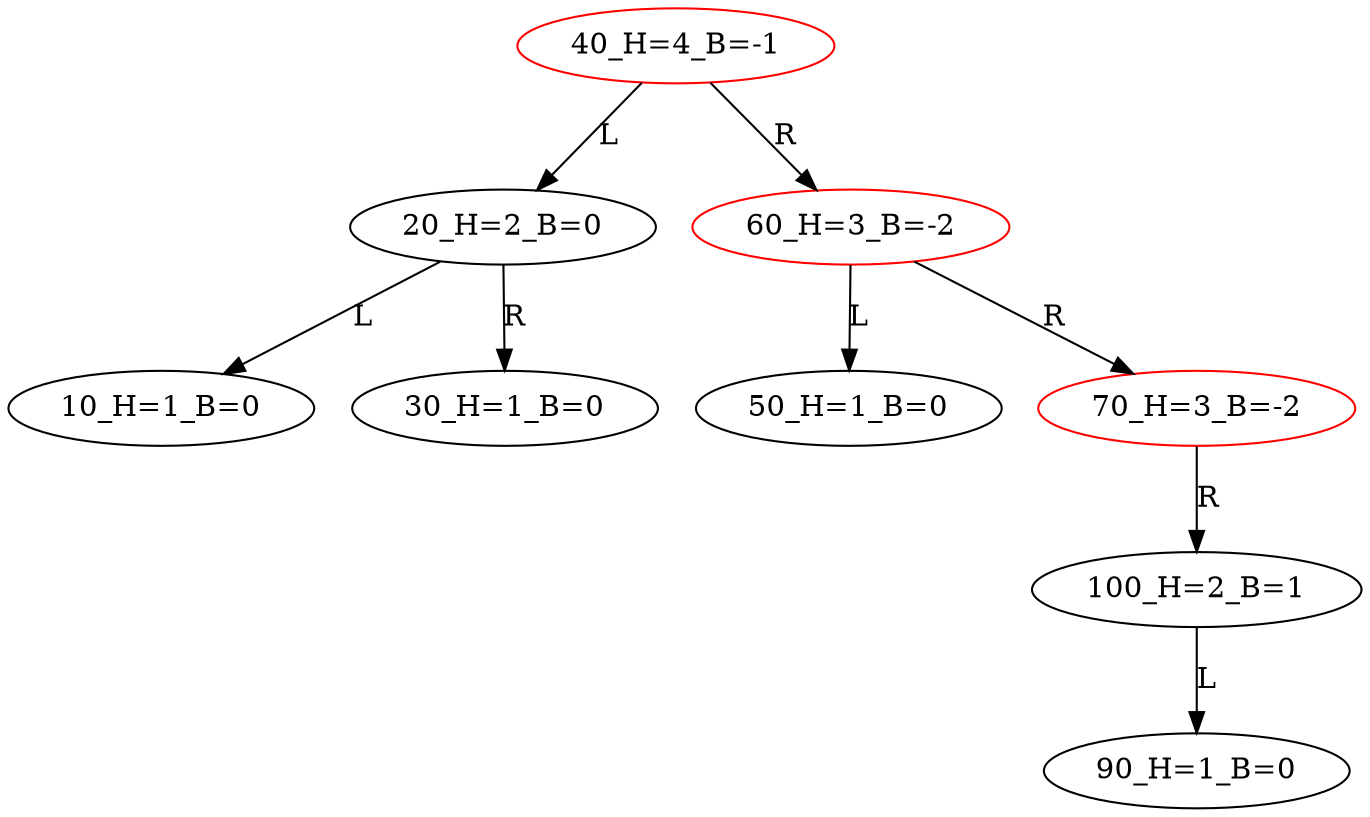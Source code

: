 digraph BiTreeBiTreeInsert {
"40_H=4_B=-1" -> {"20_H=2_B=0"} [label="L"]
"40_H=4_B=-1" -> {"60_H=3_B=-2"} [label="R"]
"20_H=2_B=0" -> {"10_H=1_B=0"} [label="L"]
"20_H=2_B=0" -> {"30_H=1_B=0"} [label="R"]
"60_H=3_B=-2" -> {"50_H=1_B=0"} [label="L"]
"60_H=3_B=-2" -> {"70_H=3_B=-2"} [label="R"]
"70_H=3_B=-2" -> {"100_H=2_B=1"} [label="R"]
"100_H=2_B=1" -> {"90_H=1_B=0"} [label="L"]
"40_H=4_B=-1" [color=red]
"20_H=2_B=0"
"10_H=1_B=0"
"30_H=1_B=0"
"60_H=3_B=-2" [color=red]
"50_H=1_B=0"
"70_H=3_B=-2" [color=red]
"100_H=2_B=1"
"90_H=1_B=0"
}
